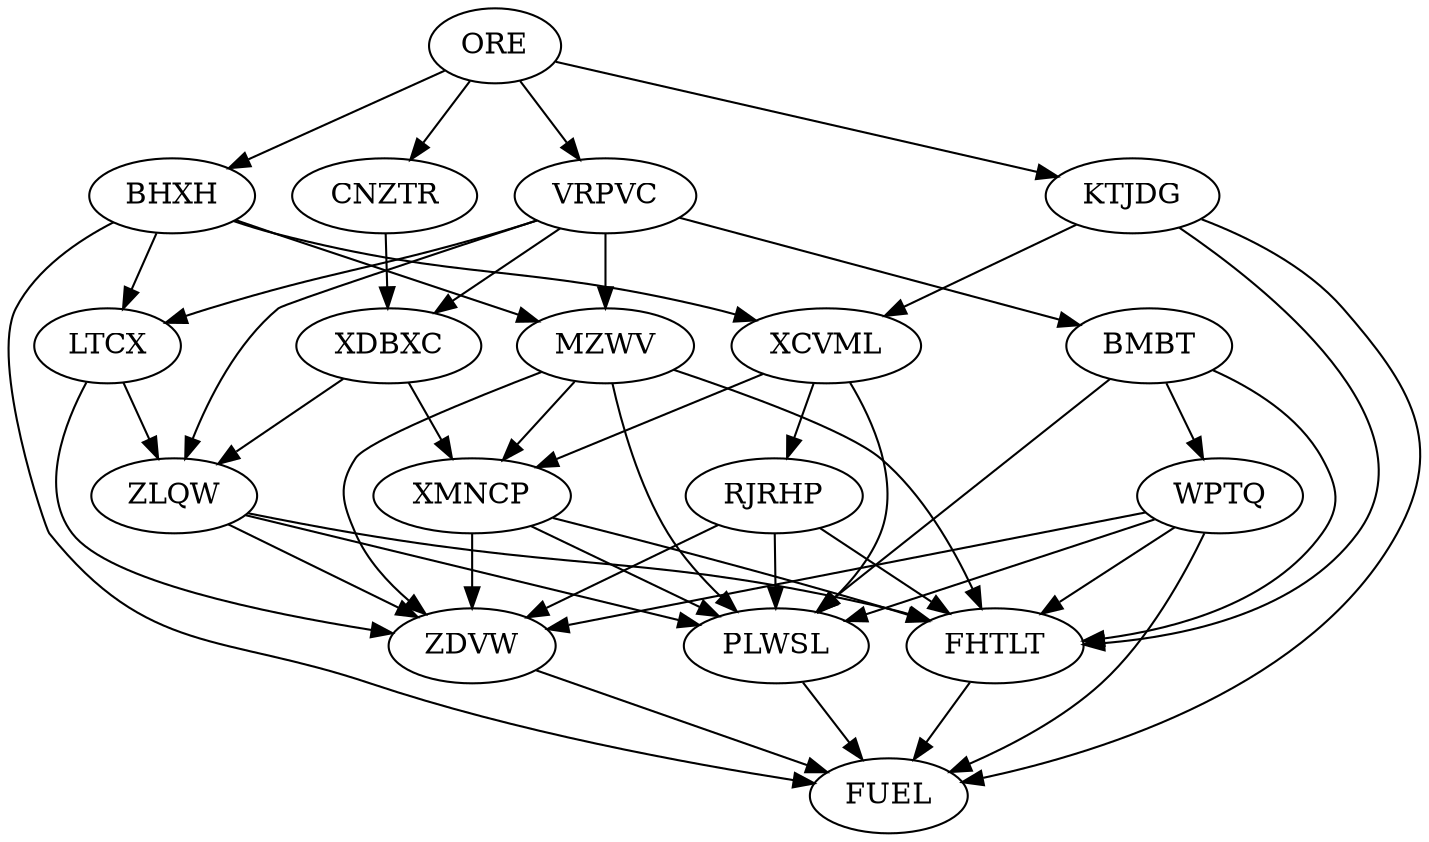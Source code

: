 // ORE -> CNZTR
// ZLQW, BMBT, XCVML, XMNCP, WPTQ, MZWV, RJRHP -> PLWSL
// ORE -> BHXH
// VRPVC -> BMBT
// BHXH, KTJDG, WPTQ, PLWSL, FHTLT, ZDVW -> FUEL
// WPTQ, BMBT, ZLQW, KTJDG, XMNCP, MZWV, RJRHP -> FHTLT
// XDBXC, LTCX, VRPVC -> ZLQW
// WPTQ, LTCX, RJRHP, XMNCP, MZWV, ZLQW -> ZDVW
// BMBT -> WPTQ
// ORE -> KTJDG
// MZWV, XDBXC, XCVML -> XMNCP
// VRPVC, CNZTR -> XDBXC
// KTJDG, BHXH -> XCVML
// BHXH, VRPVC -> MZWV
// ORE -> VRPVC
// XCVML -> RJRHP
// BHXH, VRPVC -> LTCX

digraph example {
  ORE -> CNZTR
  ZLQW, BMBT, XCVML, XMNCP, WPTQ, MZWV, RJRHP -> PLWSL
  ORE -> BHXH
  VRPVC -> BMBT
  BHXH, KTJDG, WPTQ, PLWSL, FHTLT, ZDVW -> FUEL
  WPTQ, BMBT, ZLQW, KTJDG, XMNCP, MZWV, RJRHP -> FHTLT
  XDBXC, LTCX, VRPVC -> ZLQW
  WPTQ, LTCX, RJRHP, XMNCP, MZWV, ZLQW -> ZDVW
  BMBT -> WPTQ
  ORE -> KTJDG
  MZWV, XDBXC, XCVML -> XMNCP
  VRPVC, CNZTR -> XDBXC
  KTJDG, BHXH -> XCVML
  BHXH, VRPVC -> MZWV
  ORE -> VRPVC
  XCVML -> RJRHP
  BHXH, VRPVC -> LTCX
 }